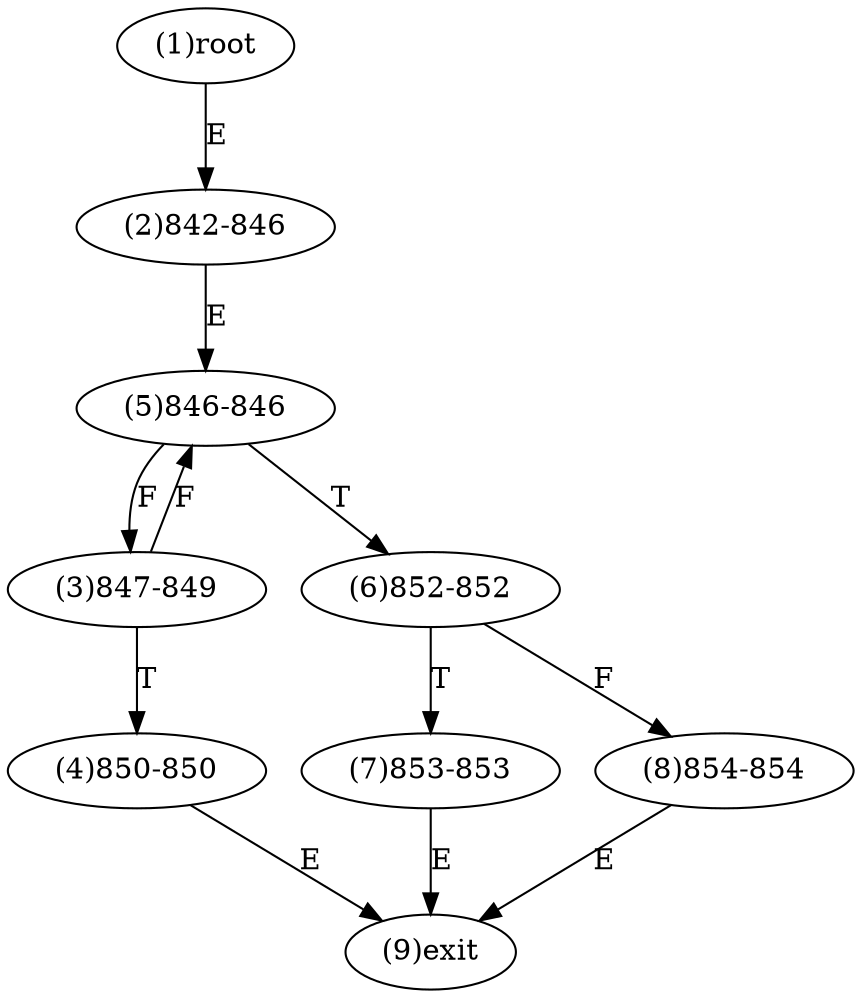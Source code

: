 digraph "" { 
1[ label="(1)root"];
2[ label="(2)842-846"];
3[ label="(3)847-849"];
4[ label="(4)850-850"];
5[ label="(5)846-846"];
6[ label="(6)852-852"];
7[ label="(7)853-853"];
8[ label="(8)854-854"];
9[ label="(9)exit"];
1->2[ label="E"];
2->5[ label="E"];
3->5[ label="F"];
3->4[ label="T"];
4->9[ label="E"];
5->3[ label="F"];
5->6[ label="T"];
6->8[ label="F"];
6->7[ label="T"];
7->9[ label="E"];
8->9[ label="E"];
}